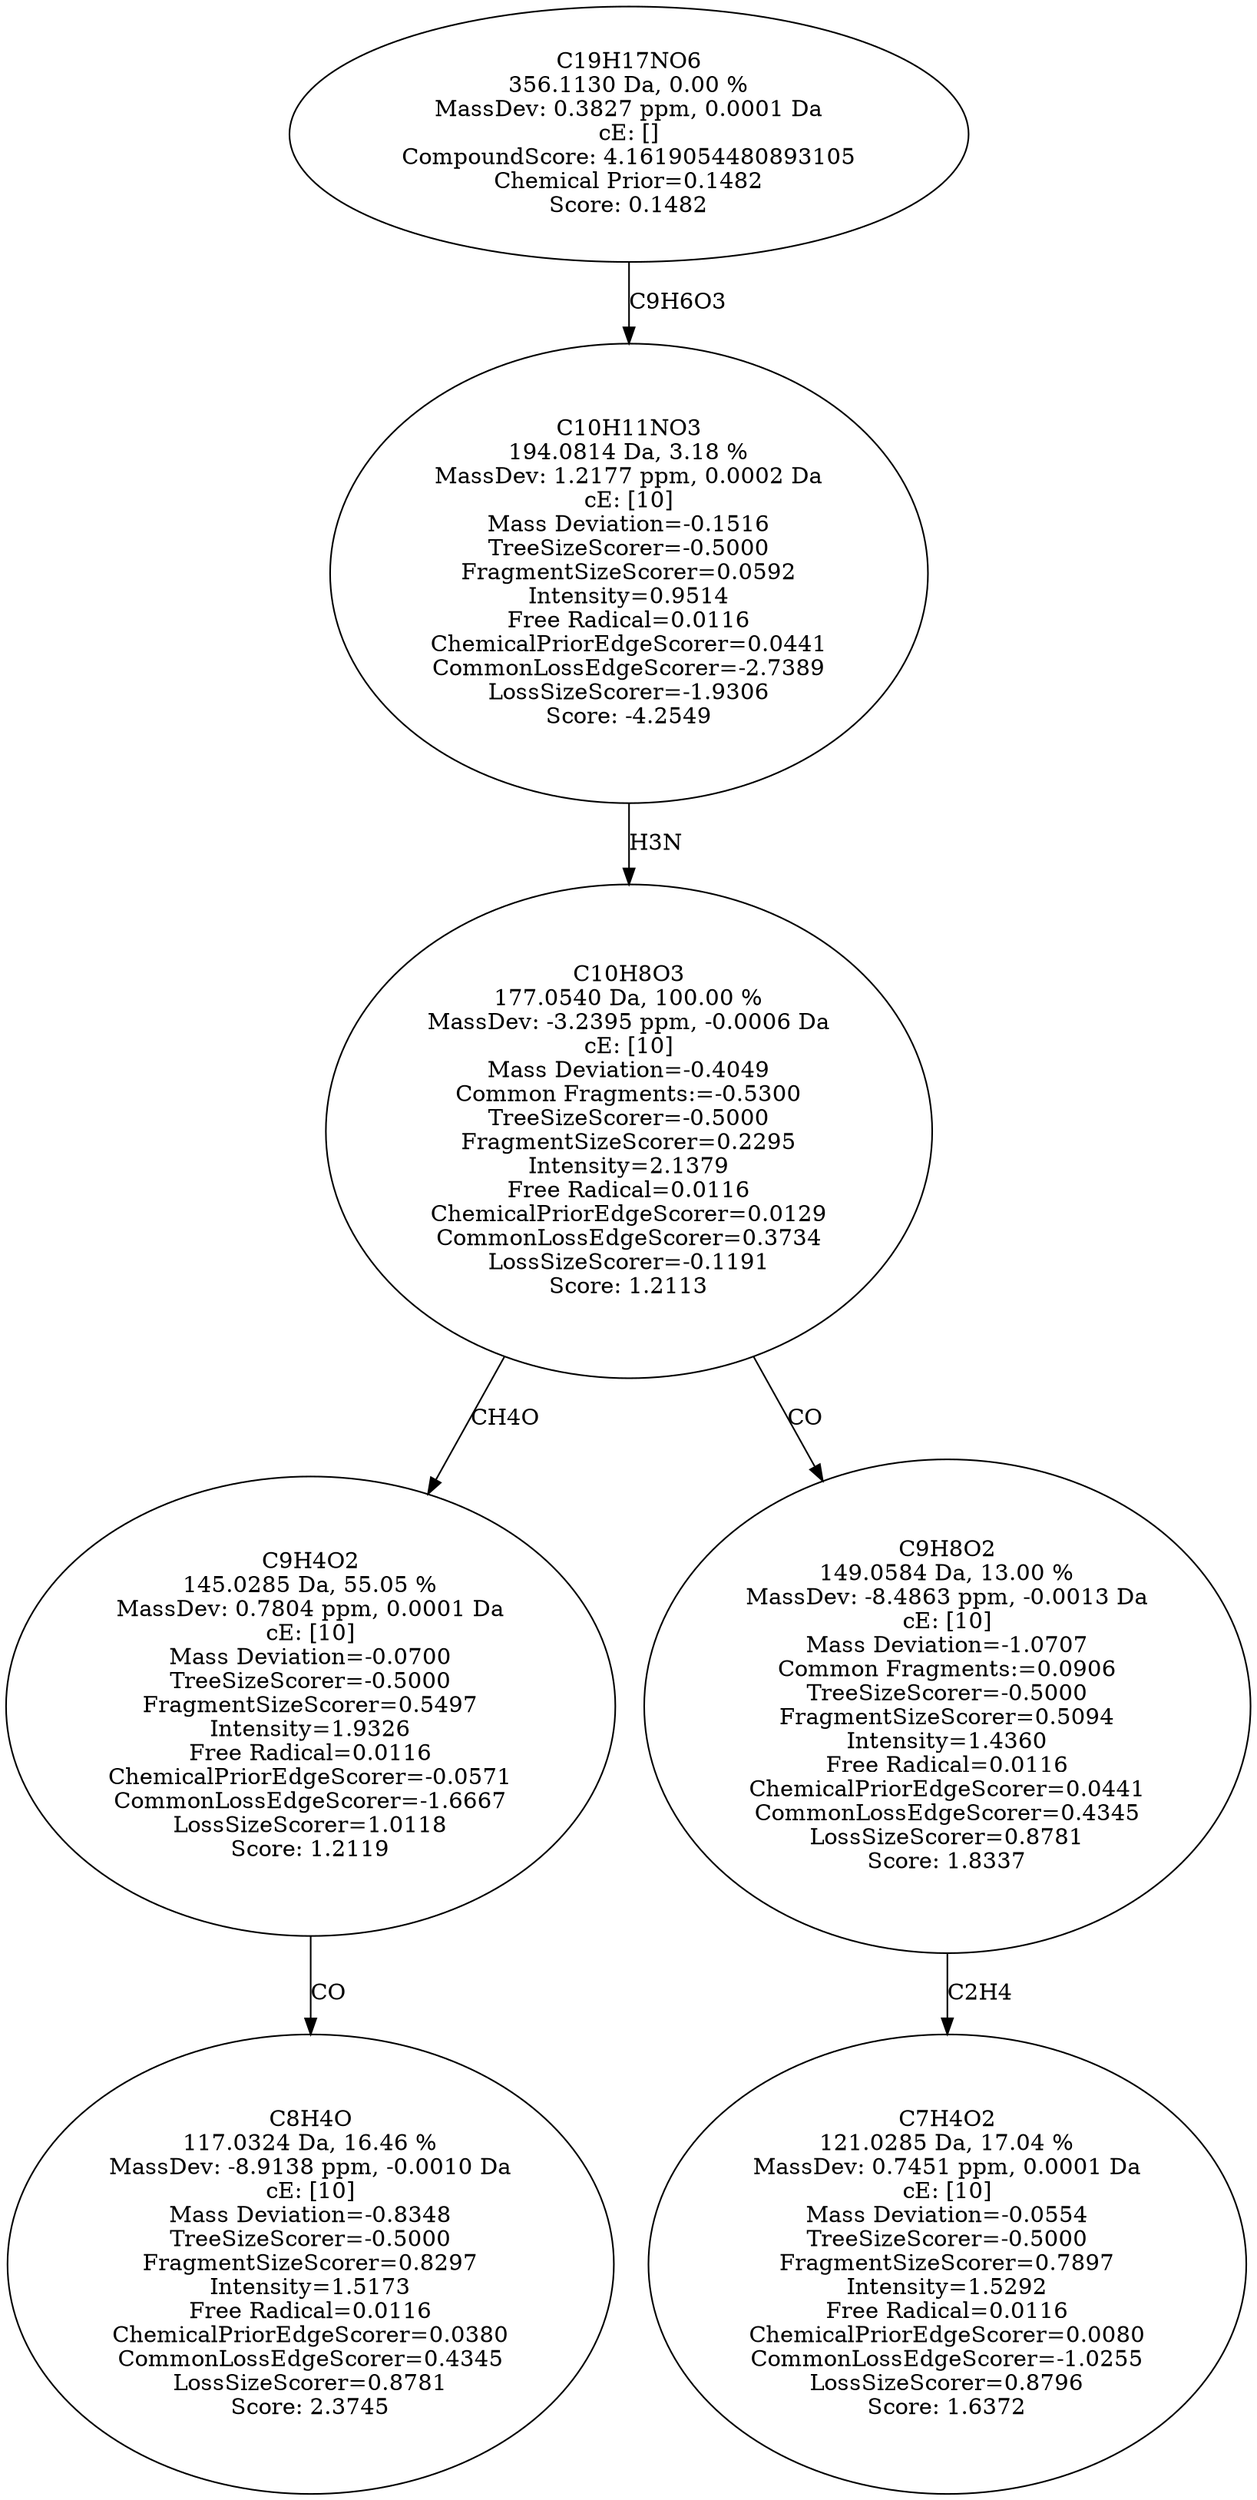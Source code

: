strict digraph {
v1 [label="C8H4O\n117.0324 Da, 16.46 %\nMassDev: -8.9138 ppm, -0.0010 Da\ncE: [10]\nMass Deviation=-0.8348\nTreeSizeScorer=-0.5000\nFragmentSizeScorer=0.8297\nIntensity=1.5173\nFree Radical=0.0116\nChemicalPriorEdgeScorer=0.0380\nCommonLossEdgeScorer=0.4345\nLossSizeScorer=0.8781\nScore: 2.3745"];
v2 [label="C9H4O2\n145.0285 Da, 55.05 %\nMassDev: 0.7804 ppm, 0.0001 Da\ncE: [10]\nMass Deviation=-0.0700\nTreeSizeScorer=-0.5000\nFragmentSizeScorer=0.5497\nIntensity=1.9326\nFree Radical=0.0116\nChemicalPriorEdgeScorer=-0.0571\nCommonLossEdgeScorer=-1.6667\nLossSizeScorer=1.0118\nScore: 1.2119"];
v3 [label="C7H4O2\n121.0285 Da, 17.04 %\nMassDev: 0.7451 ppm, 0.0001 Da\ncE: [10]\nMass Deviation=-0.0554\nTreeSizeScorer=-0.5000\nFragmentSizeScorer=0.7897\nIntensity=1.5292\nFree Radical=0.0116\nChemicalPriorEdgeScorer=0.0080\nCommonLossEdgeScorer=-1.0255\nLossSizeScorer=0.8796\nScore: 1.6372"];
v4 [label="C9H8O2\n149.0584 Da, 13.00 %\nMassDev: -8.4863 ppm, -0.0013 Da\ncE: [10]\nMass Deviation=-1.0707\nCommon Fragments:=0.0906\nTreeSizeScorer=-0.5000\nFragmentSizeScorer=0.5094\nIntensity=1.4360\nFree Radical=0.0116\nChemicalPriorEdgeScorer=0.0441\nCommonLossEdgeScorer=0.4345\nLossSizeScorer=0.8781\nScore: 1.8337"];
v5 [label="C10H8O3\n177.0540 Da, 100.00 %\nMassDev: -3.2395 ppm, -0.0006 Da\ncE: [10]\nMass Deviation=-0.4049\nCommon Fragments:=-0.5300\nTreeSizeScorer=-0.5000\nFragmentSizeScorer=0.2295\nIntensity=2.1379\nFree Radical=0.0116\nChemicalPriorEdgeScorer=0.0129\nCommonLossEdgeScorer=0.3734\nLossSizeScorer=-0.1191\nScore: 1.2113"];
v6 [label="C10H11NO3\n194.0814 Da, 3.18 %\nMassDev: 1.2177 ppm, 0.0002 Da\ncE: [10]\nMass Deviation=-0.1516\nTreeSizeScorer=-0.5000\nFragmentSizeScorer=0.0592\nIntensity=0.9514\nFree Radical=0.0116\nChemicalPriorEdgeScorer=0.0441\nCommonLossEdgeScorer=-2.7389\nLossSizeScorer=-1.9306\nScore: -4.2549"];
v7 [label="C19H17NO6\n356.1130 Da, 0.00 %\nMassDev: 0.3827 ppm, 0.0001 Da\ncE: []\nCompoundScore: 4.1619054480893105\nChemical Prior=0.1482\nScore: 0.1482"];
v2 -> v1 [label="CO"];
v5 -> v2 [label="CH4O"];
v4 -> v3 [label="C2H4"];
v5 -> v4 [label="CO"];
v6 -> v5 [label="H3N"];
v7 -> v6 [label="C9H6O3"];
}
